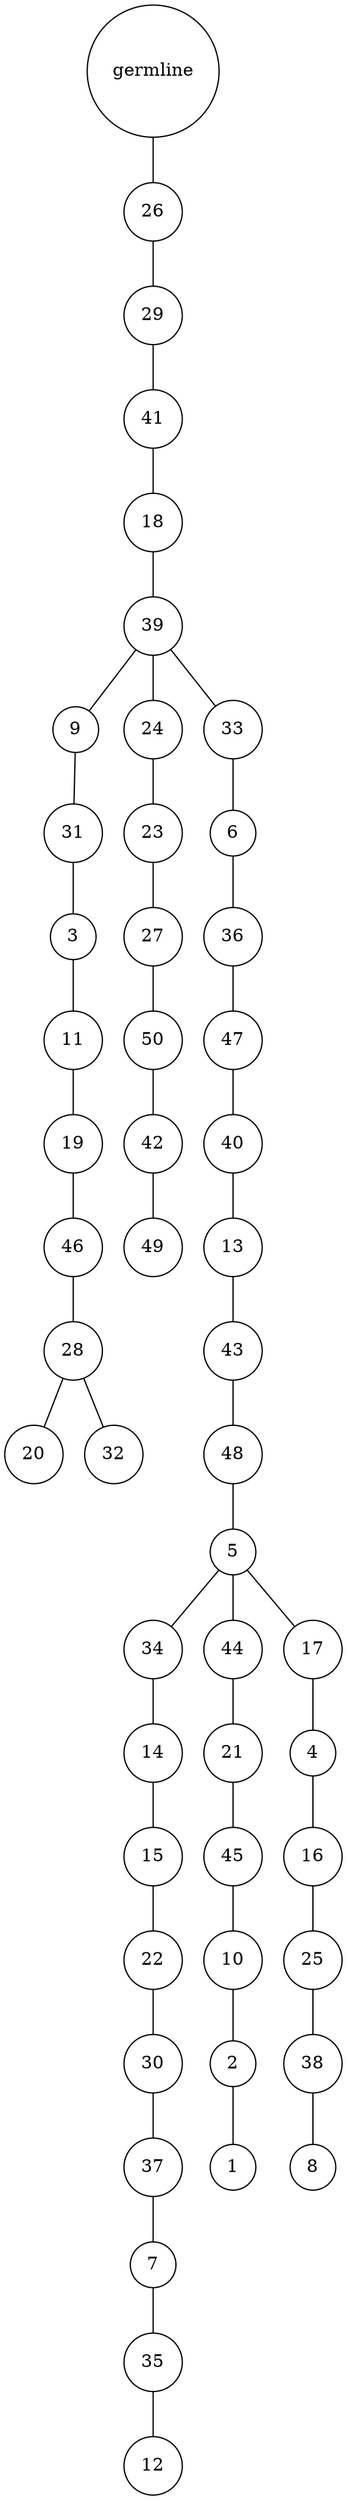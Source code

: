 graph {
	rankdir=UD;
	splines=line;
	node [shape=circle]
	"0x7f9f121d5c40" [label="germline"];
	"0x7f9f121d5c70" [label="26"];
	"0x7f9f121d5c40" -- "0x7f9f121d5c70" ;
	"0x7f9f121d5ca0" [label="29"];
	"0x7f9f121d5c70" -- "0x7f9f121d5ca0" ;
	"0x7f9f121d5cd0" [label="41"];
	"0x7f9f121d5ca0" -- "0x7f9f121d5cd0" ;
	"0x7f9f121d5d00" [label="18"];
	"0x7f9f121d5cd0" -- "0x7f9f121d5d00" ;
	"0x7f9f121d5d30" [label="39"];
	"0x7f9f121d5d00" -- "0x7f9f121d5d30" ;
	"0x7f9f121d5d60" [label="9"];
	"0x7f9f121d5d30" -- "0x7f9f121d5d60" ;
	"0x7f9f121d5d90" [label="31"];
	"0x7f9f121d5d60" -- "0x7f9f121d5d90" ;
	"0x7f9f121d5dc0" [label="3"];
	"0x7f9f121d5d90" -- "0x7f9f121d5dc0" ;
	"0x7f9f121d5df0" [label="11"];
	"0x7f9f121d5dc0" -- "0x7f9f121d5df0" ;
	"0x7f9f121d5e20" [label="19"];
	"0x7f9f121d5df0" -- "0x7f9f121d5e20" ;
	"0x7f9f121d5e50" [label="46"];
	"0x7f9f121d5e20" -- "0x7f9f121d5e50" ;
	"0x7f9f121d5e80" [label="28"];
	"0x7f9f121d5e50" -- "0x7f9f121d5e80" ;
	"0x7f9f121d5eb0" [label="20"];
	"0x7f9f121d5e80" -- "0x7f9f121d5eb0" ;
	"0x7f9f121d5ee0" [label="32"];
	"0x7f9f121d5e80" -- "0x7f9f121d5ee0" ;
	"0x7f9f121d5f10" [label="24"];
	"0x7f9f121d5d30" -- "0x7f9f121d5f10" ;
	"0x7f9f121d5f40" [label="23"];
	"0x7f9f121d5f10" -- "0x7f9f121d5f40" ;
	"0x7f9f121d5f70" [label="27"];
	"0x7f9f121d5f40" -- "0x7f9f121d5f70" ;
	"0x7f9f121d5fa0" [label="50"];
	"0x7f9f121d5f70" -- "0x7f9f121d5fa0" ;
	"0x7f9f121d5fd0" [label="42"];
	"0x7f9f121d5fa0" -- "0x7f9f121d5fd0" ;
	"0x7f9f121e4040" [label="49"];
	"0x7f9f121d5fd0" -- "0x7f9f121e4040" ;
	"0x7f9f121e4070" [label="33"];
	"0x7f9f121d5d30" -- "0x7f9f121e4070" ;
	"0x7f9f121e40a0" [label="6"];
	"0x7f9f121e4070" -- "0x7f9f121e40a0" ;
	"0x7f9f121e40d0" [label="36"];
	"0x7f9f121e40a0" -- "0x7f9f121e40d0" ;
	"0x7f9f121e4100" [label="47"];
	"0x7f9f121e40d0" -- "0x7f9f121e4100" ;
	"0x7f9f121e4130" [label="40"];
	"0x7f9f121e4100" -- "0x7f9f121e4130" ;
	"0x7f9f121e4160" [label="13"];
	"0x7f9f121e4130" -- "0x7f9f121e4160" ;
	"0x7f9f121e4190" [label="43"];
	"0x7f9f121e4160" -- "0x7f9f121e4190" ;
	"0x7f9f121e41c0" [label="48"];
	"0x7f9f121e4190" -- "0x7f9f121e41c0" ;
	"0x7f9f121e41f0" [label="5"];
	"0x7f9f121e41c0" -- "0x7f9f121e41f0" ;
	"0x7f9f121e4220" [label="34"];
	"0x7f9f121e41f0" -- "0x7f9f121e4220" ;
	"0x7f9f121e4250" [label="14"];
	"0x7f9f121e4220" -- "0x7f9f121e4250" ;
	"0x7f9f121e4280" [label="15"];
	"0x7f9f121e4250" -- "0x7f9f121e4280" ;
	"0x7f9f121e42b0" [label="22"];
	"0x7f9f121e4280" -- "0x7f9f121e42b0" ;
	"0x7f9f121e42e0" [label="30"];
	"0x7f9f121e42b0" -- "0x7f9f121e42e0" ;
	"0x7f9f121e4310" [label="37"];
	"0x7f9f121e42e0" -- "0x7f9f121e4310" ;
	"0x7f9f121e4340" [label="7"];
	"0x7f9f121e4310" -- "0x7f9f121e4340" ;
	"0x7f9f121e4370" [label="35"];
	"0x7f9f121e4340" -- "0x7f9f121e4370" ;
	"0x7f9f121e43a0" [label="12"];
	"0x7f9f121e4370" -- "0x7f9f121e43a0" ;
	"0x7f9f121e43d0" [label="44"];
	"0x7f9f121e41f0" -- "0x7f9f121e43d0" ;
	"0x7f9f121e4400" [label="21"];
	"0x7f9f121e43d0" -- "0x7f9f121e4400" ;
	"0x7f9f121e4430" [label="45"];
	"0x7f9f121e4400" -- "0x7f9f121e4430" ;
	"0x7f9f121e4460" [label="10"];
	"0x7f9f121e4430" -- "0x7f9f121e4460" ;
	"0x7f9f121e4490" [label="2"];
	"0x7f9f121e4460" -- "0x7f9f121e4490" ;
	"0x7f9f121e44c0" [label="1"];
	"0x7f9f121e4490" -- "0x7f9f121e44c0" ;
	"0x7f9f121e44f0" [label="17"];
	"0x7f9f121e41f0" -- "0x7f9f121e44f0" ;
	"0x7f9f121e4520" [label="4"];
	"0x7f9f121e44f0" -- "0x7f9f121e4520" ;
	"0x7f9f121e4550" [label="16"];
	"0x7f9f121e4520" -- "0x7f9f121e4550" ;
	"0x7f9f121e4580" [label="25"];
	"0x7f9f121e4550" -- "0x7f9f121e4580" ;
	"0x7f9f121e45b0" [label="38"];
	"0x7f9f121e4580" -- "0x7f9f121e45b0" ;
	"0x7f9f121e45e0" [label="8"];
	"0x7f9f121e45b0" -- "0x7f9f121e45e0" ;
}
